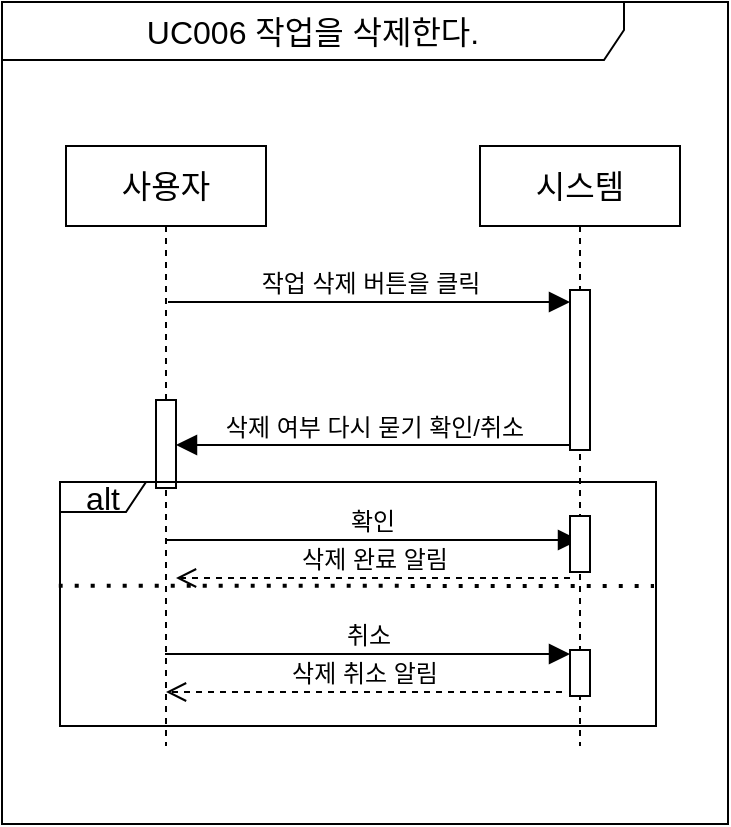 <mxfile version="21.3.7" type="device">
  <diagram name="페이지-1" id="yU33wogELhqiqXkEr2BG">
    <mxGraphModel dx="548" dy="1121" grid="0" gridSize="10" guides="1" tooltips="1" connect="1" arrows="1" fold="1" page="0" pageScale="1" pageWidth="827" pageHeight="1169" math="0" shadow="0">
      <root>
        <mxCell id="0" />
        <mxCell id="1" parent="0" />
        <mxCell id="8cCUTo8xv_mFH54zS42w-1" value="사용자" style="shape=umlLifeline;perimeter=lifelinePerimeter;whiteSpace=wrap;html=1;container=1;dropTarget=0;collapsible=0;recursiveResize=0;outlineConnect=0;portConstraint=eastwest;newEdgeStyle={&quot;edgeStyle&quot;:&quot;elbowEdgeStyle&quot;,&quot;elbow&quot;:&quot;vertical&quot;,&quot;curved&quot;:0,&quot;rounded&quot;:0};fontSize=16;" parent="1" vertex="1">
          <mxGeometry x="41" y="34" width="100" height="300" as="geometry" />
        </mxCell>
        <mxCell id="pDL7-JW9YiHMyH4J0UY9-3" value="" style="html=1;points=[];perimeter=orthogonalPerimeter;outlineConnect=0;targetShapes=umlLifeline;portConstraint=eastwest;newEdgeStyle={&quot;edgeStyle&quot;:&quot;elbowEdgeStyle&quot;,&quot;elbow&quot;:&quot;vertical&quot;,&quot;curved&quot;:0,&quot;rounded&quot;:0};fontSize=16;" vertex="1" parent="8cCUTo8xv_mFH54zS42w-1">
          <mxGeometry x="45" y="127" width="10" height="44" as="geometry" />
        </mxCell>
        <mxCell id="8cCUTo8xv_mFH54zS42w-2" value="시스템" style="shape=umlLifeline;perimeter=lifelinePerimeter;whiteSpace=wrap;html=1;container=1;dropTarget=0;collapsible=0;recursiveResize=0;outlineConnect=0;portConstraint=eastwest;newEdgeStyle={&quot;edgeStyle&quot;:&quot;elbowEdgeStyle&quot;,&quot;elbow&quot;:&quot;vertical&quot;,&quot;curved&quot;:0,&quot;rounded&quot;:0};fontSize=16;" parent="1" vertex="1">
          <mxGeometry x="248" y="34" width="100" height="300" as="geometry" />
        </mxCell>
        <mxCell id="8cCUTo8xv_mFH54zS42w-3" value="" style="html=1;points=[];perimeter=orthogonalPerimeter;outlineConnect=0;targetShapes=umlLifeline;portConstraint=eastwest;newEdgeStyle={&quot;edgeStyle&quot;:&quot;elbowEdgeStyle&quot;,&quot;elbow&quot;:&quot;vertical&quot;,&quot;curved&quot;:0,&quot;rounded&quot;:0};fontSize=16;" parent="8cCUTo8xv_mFH54zS42w-2" vertex="1">
          <mxGeometry x="45" y="72" width="10" height="80" as="geometry" />
        </mxCell>
        <mxCell id="8cCUTo8xv_mFH54zS42w-4" value="작업 삭제 버튼을 클릭" style="html=1;verticalAlign=bottom;endArrow=block;edgeStyle=elbowEdgeStyle;elbow=vertical;curved=0;rounded=0;fontSize=12;startSize=8;endSize=8;" parent="1" target="8cCUTo8xv_mFH54zS42w-3" edge="1">
          <mxGeometry x="0.005" relative="1" as="geometry">
            <mxPoint x="92" y="112" as="sourcePoint" />
            <mxPoint as="offset" />
          </mxGeometry>
        </mxCell>
        <mxCell id="8cCUTo8xv_mFH54zS42w-7" value="UC006 작업을 삭제한다." style="shape=umlFrame;whiteSpace=wrap;html=1;pointerEvents=0;fontSize=16;width=311;height=29;" parent="1" vertex="1">
          <mxGeometry x="9" y="-38" width="363" height="411" as="geometry" />
        </mxCell>
        <mxCell id="ywag7DhP7r3UWfG_xokK-5" value="확인" style="html=1;verticalAlign=bottom;endArrow=block;edgeStyle=elbowEdgeStyle;elbow=vertical;curved=0;rounded=0;fontSize=12;startSize=8;endSize=8;" parent="1" edge="1">
          <mxGeometry width="80" relative="1" as="geometry">
            <mxPoint x="90.5" y="231" as="sourcePoint" />
            <mxPoint x="297.5" y="231" as="targetPoint" />
          </mxGeometry>
        </mxCell>
        <mxCell id="ywag7DhP7r3UWfG_xokK-6" value="" style="html=1;points=[];perimeter=orthogonalPerimeter;outlineConnect=0;targetShapes=umlLifeline;portConstraint=eastwest;newEdgeStyle={&quot;edgeStyle&quot;:&quot;elbowEdgeStyle&quot;,&quot;elbow&quot;:&quot;vertical&quot;,&quot;curved&quot;:0,&quot;rounded&quot;:0};fontSize=16;" parent="1" vertex="1">
          <mxGeometry x="293" y="219" width="10" height="28" as="geometry" />
        </mxCell>
        <mxCell id="ywag7DhP7r3UWfG_xokK-7" value="" style="html=1;points=[];perimeter=orthogonalPerimeter;outlineConnect=0;targetShapes=umlLifeline;portConstraint=eastwest;newEdgeStyle={&quot;edgeStyle&quot;:&quot;elbowEdgeStyle&quot;,&quot;elbow&quot;:&quot;vertical&quot;,&quot;curved&quot;:0,&quot;rounded&quot;:0};fontSize=16;" parent="1" vertex="1">
          <mxGeometry x="293" y="286" width="10" height="23" as="geometry" />
        </mxCell>
        <mxCell id="ywag7DhP7r3UWfG_xokK-9" value="alt" style="shape=umlFrame;whiteSpace=wrap;html=1;pointerEvents=0;fontSize=16;width=43;height=15;" parent="1" vertex="1">
          <mxGeometry x="38" y="202" width="298" height="122" as="geometry" />
        </mxCell>
        <mxCell id="ywag7DhP7r3UWfG_xokK-10" value="취소" style="html=1;verticalAlign=bottom;endArrow=block;edgeStyle=elbowEdgeStyle;elbow=vertical;curved=0;rounded=0;fontSize=12;startSize=8;endSize=8;" parent="1" edge="1">
          <mxGeometry width="80" relative="1" as="geometry">
            <mxPoint x="90.5" y="288" as="sourcePoint" />
            <mxPoint x="293" y="288" as="targetPoint" />
          </mxGeometry>
        </mxCell>
        <mxCell id="ywag7DhP7r3UWfG_xokK-11" value="" style="endArrow=none;dashed=1;html=1;dashPattern=1 3;strokeWidth=2;rounded=0;fontSize=12;startSize=8;endSize=8;curved=1;exitX=-0.002;exitY=0.425;exitDx=0;exitDy=0;exitPerimeter=0;" parent="1" source="ywag7DhP7r3UWfG_xokK-9" edge="1">
          <mxGeometry width="50" height="50" relative="1" as="geometry">
            <mxPoint x="183" y="249" as="sourcePoint" />
            <mxPoint x="335" y="254" as="targetPoint" />
          </mxGeometry>
        </mxCell>
        <mxCell id="pDL7-JW9YiHMyH4J0UY9-1" value="삭제 완료 알림" style="html=1;verticalAlign=bottom;endArrow=open;dashed=1;endSize=8;edgeStyle=elbowEdgeStyle;elbow=vertical;curved=0;rounded=0;fontSize=12;entryX=0.55;entryY=0.703;entryDx=0;entryDy=0;entryPerimeter=0;" edge="1" parent="1">
          <mxGeometry relative="1" as="geometry">
            <mxPoint x="293" y="250" as="sourcePoint" />
            <mxPoint x="96" y="249.9" as="targetPoint" />
          </mxGeometry>
        </mxCell>
        <mxCell id="pDL7-JW9YiHMyH4J0UY9-2" value="삭제 취소 알림" style="html=1;verticalAlign=bottom;endArrow=open;dashed=1;endSize=8;edgeStyle=elbowEdgeStyle;elbow=vertical;curved=0;rounded=0;fontSize=12;" edge="1" parent="1" target="8cCUTo8xv_mFH54zS42w-1">
          <mxGeometry relative="1" as="geometry">
            <mxPoint x="289" y="307" as="sourcePoint" />
            <mxPoint x="209" y="307" as="targetPoint" />
          </mxGeometry>
        </mxCell>
        <mxCell id="pDL7-JW9YiHMyH4J0UY9-4" value="삭제 여부 다시 묻기 확인/취소" style="html=1;verticalAlign=bottom;endArrow=block;edgeStyle=elbowEdgeStyle;elbow=vertical;curved=0;rounded=0;fontSize=12;startSize=8;endSize=8;entryX=1;entryY=0.511;entryDx=0;entryDy=0;entryPerimeter=0;" edge="1" parent="1" source="8cCUTo8xv_mFH54zS42w-3" target="pDL7-JW9YiHMyH4J0UY9-3">
          <mxGeometry width="80" relative="1" as="geometry">
            <mxPoint x="131" y="196" as="sourcePoint" />
            <mxPoint x="211" y="196" as="targetPoint" />
          </mxGeometry>
        </mxCell>
      </root>
    </mxGraphModel>
  </diagram>
</mxfile>
